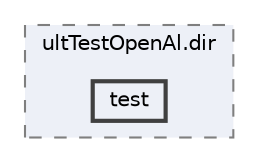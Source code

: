 digraph "linuxbuild/src/CMakeFiles/ultTestOpenAl.dir/test"
{
 // LATEX_PDF_SIZE
  bgcolor="transparent";
  edge [fontname=Helvetica,fontsize=10,labelfontname=Helvetica,labelfontsize=10];
  node [fontname=Helvetica,fontsize=10,shape=box,height=0.2,width=0.4];
  compound=true
  subgraph clusterdir_941537a80cf3ae75705003995390c0ca {
    graph [ bgcolor="#edf0f7", pencolor="grey50", label="ultTestOpenAl.dir", fontname=Helvetica,fontsize=10 style="filled,dashed", URL="dir_941537a80cf3ae75705003995390c0ca.html",tooltip=""]
  dir_32866c8161ae836ff6e2e690e38a1097 [label="test", fillcolor="#edf0f7", color="grey25", style="filled,bold", URL="dir_32866c8161ae836ff6e2e690e38a1097.html",tooltip=""];
  }
}
